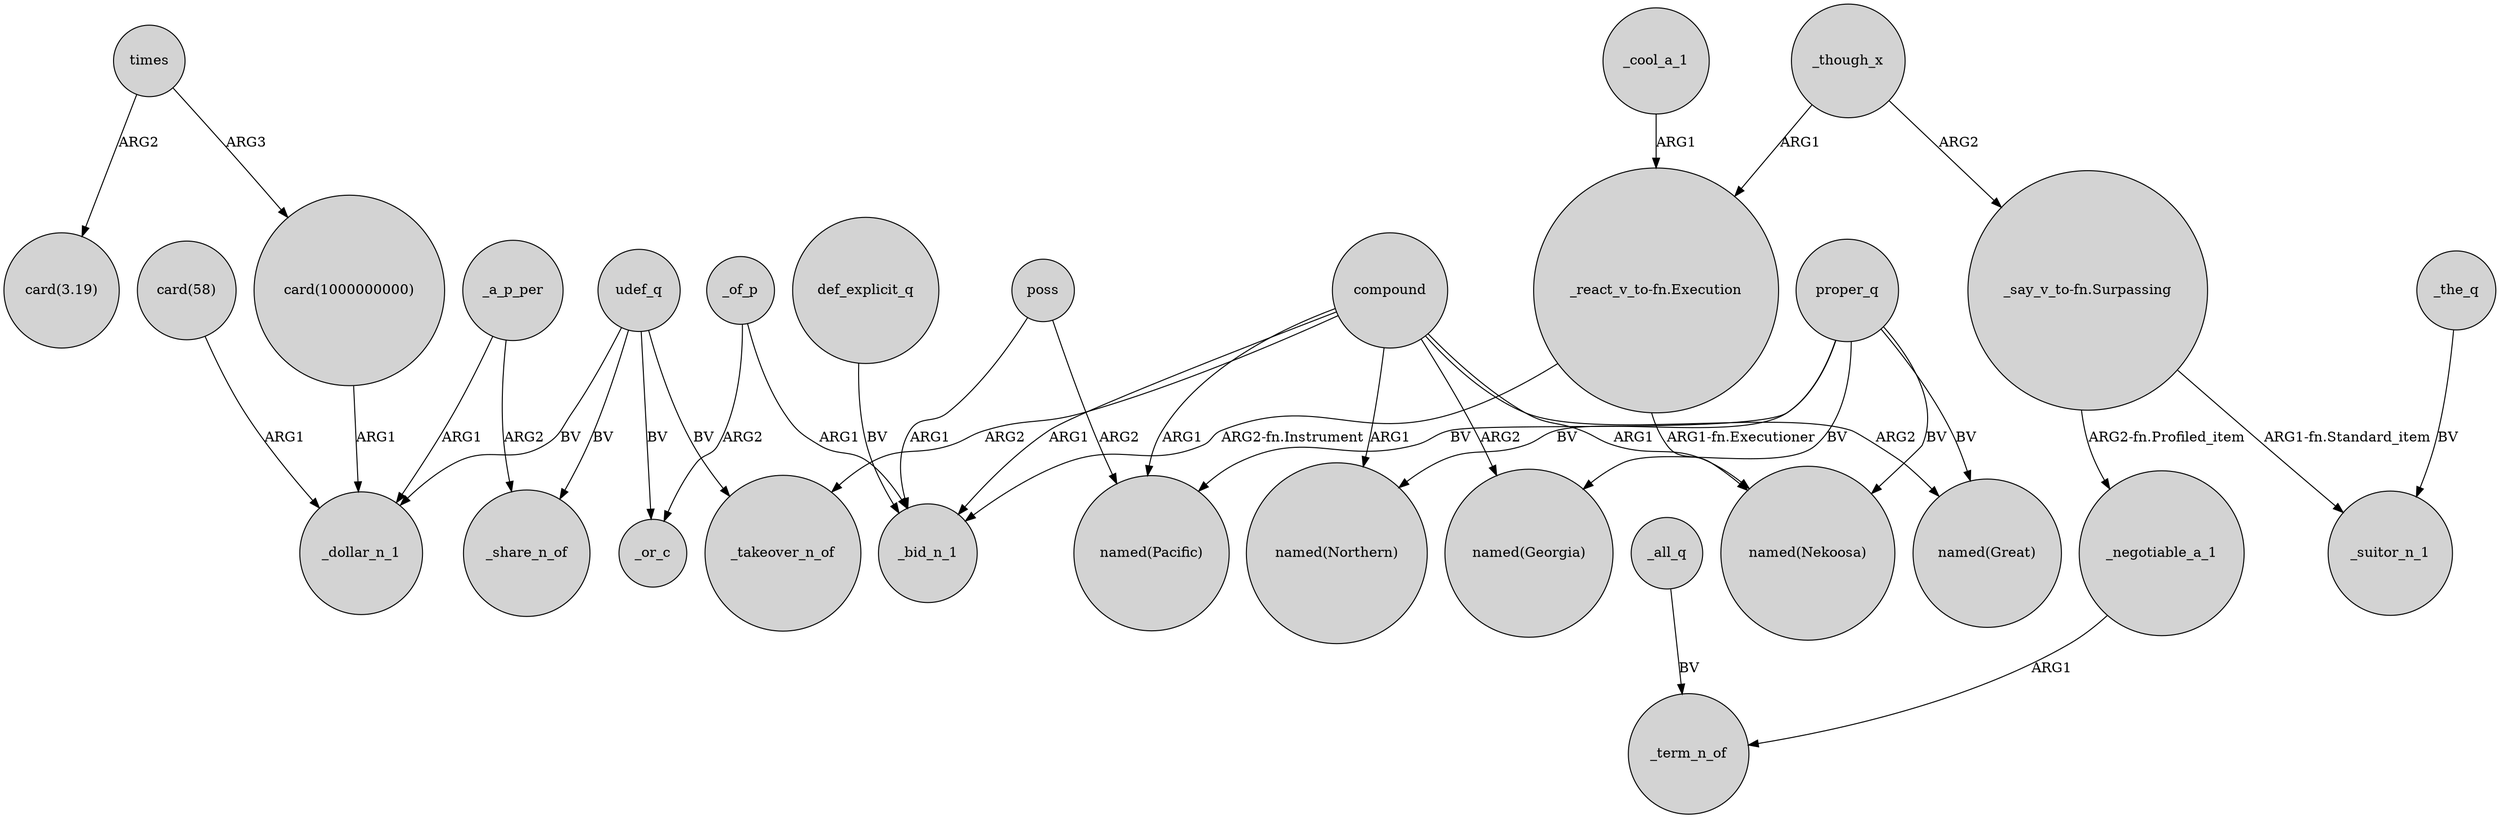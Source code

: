 digraph {
	node [shape=circle style=filled]
	"card(1000000000)" -> _dollar_n_1 [label=ARG1]
	_of_p -> _bid_n_1 [label=ARG1]
	proper_q -> "named(Georgia)" [label=BV]
	compound -> "named(Great)" [label=ARG2]
	"_say_v_to-fn.Surpassing" -> _suitor_n_1 [label="ARG1-fn.Standard_item"]
	poss -> _bid_n_1 [label=ARG1]
	"_react_v_to-fn.Execution" -> "named(Nekoosa)" [label="ARG1-fn.Executioner"]
	times -> "card(3.19)" [label=ARG2]
	"_say_v_to-fn.Surpassing" -> _negotiable_a_1 [label="ARG2-fn.Profiled_item"]
	"card(58)" -> _dollar_n_1 [label=ARG1]
	_all_q -> _term_n_of [label=BV]
	times -> "card(1000000000)" [label=ARG3]
	udef_q -> _or_c [label=BV]
	compound -> "named(Pacific)" [label=ARG1]
	udef_q -> _takeover_n_of [label=BV]
	def_explicit_q -> _bid_n_1 [label=BV]
	_the_q -> _suitor_n_1 [label=BV]
	_though_x -> "_react_v_to-fn.Execution" [label=ARG1]
	_a_p_per -> _share_n_of [label=ARG2]
	"_react_v_to-fn.Execution" -> _bid_n_1 [label="ARG2-fn.Instrument"]
	proper_q -> "named(Northern)" [label=BV]
	proper_q -> "named(Great)" [label=BV]
	udef_q -> _share_n_of [label=BV]
	_negotiable_a_1 -> _term_n_of [label=ARG1]
	udef_q -> _dollar_n_1 [label=BV]
	poss -> "named(Pacific)" [label=ARG2]
	compound -> "named(Northern)" [label=ARG1]
	_cool_a_1 -> "_react_v_to-fn.Execution" [label=ARG1]
	_though_x -> "_say_v_to-fn.Surpassing" [label=ARG2]
	_a_p_per -> _dollar_n_1 [label=ARG1]
	proper_q -> "named(Pacific)" [label=BV]
	_of_p -> _or_c [label=ARG2]
	compound -> _takeover_n_of [label=ARG2]
	compound -> "named(Georgia)" [label=ARG2]
	proper_q -> "named(Nekoosa)" [label=BV]
	compound -> _bid_n_1 [label=ARG1]
	compound -> "named(Nekoosa)" [label=ARG1]
}
